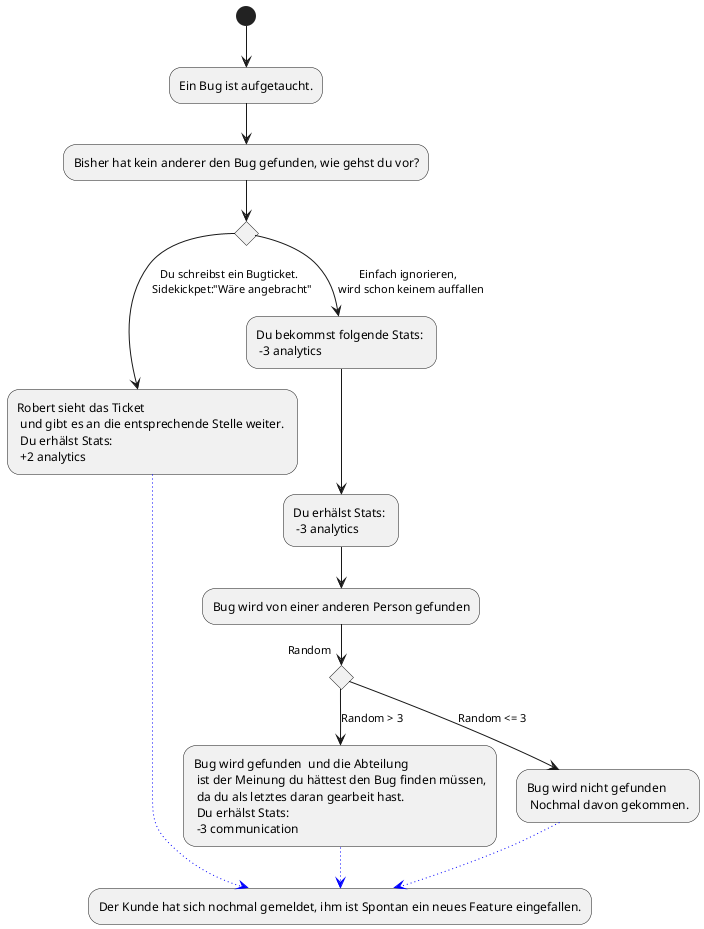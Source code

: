 @startuml
(*) --> "Ein Bug ist aufgetaucht."
--> "Bisher hat kein anderer den Bug gefunden, wie gehst du vor?"
if "" then 
--> [Du schreibst ein Bugticket. \n Sidekickpet:"Wäre angebracht"] "Robert sieht das Ticket \n und gibt es an die entsprechende Stelle weiter. \n Du erhälst Stats: \n +2 analytics" as y
else
--> [Einfach ignorieren, \n wird schon keinem auffallen] "Du bekommst folgende Stats: \n -3 analytics" as x
endif
--> "Du erhälst Stats: \n -3 analytics"
--> "Bug wird von einer anderen Person gefunden" as z
if "Random" then
--> [Random > 3] "Bug wird gefunden  und die Abteilung \n ist der Meinung du hättest den Bug finden müssen,\n da du als letztes daran gearbeit hast. \n Du erhälst Stats: \n -3 communication" as p

else
--> [Random <= 3] "Bug wird nicht gefunden \n Nochmal davon gekommen."
-[#blue,dotted]-> "Der Kunde hat sich nochmal gemeldet, ihm ist Spontan ein neues Feature eingefallen." as f 
endif
p -[#blue,dotted]-> f
y -[#blue,dotted]-> f
@enduml